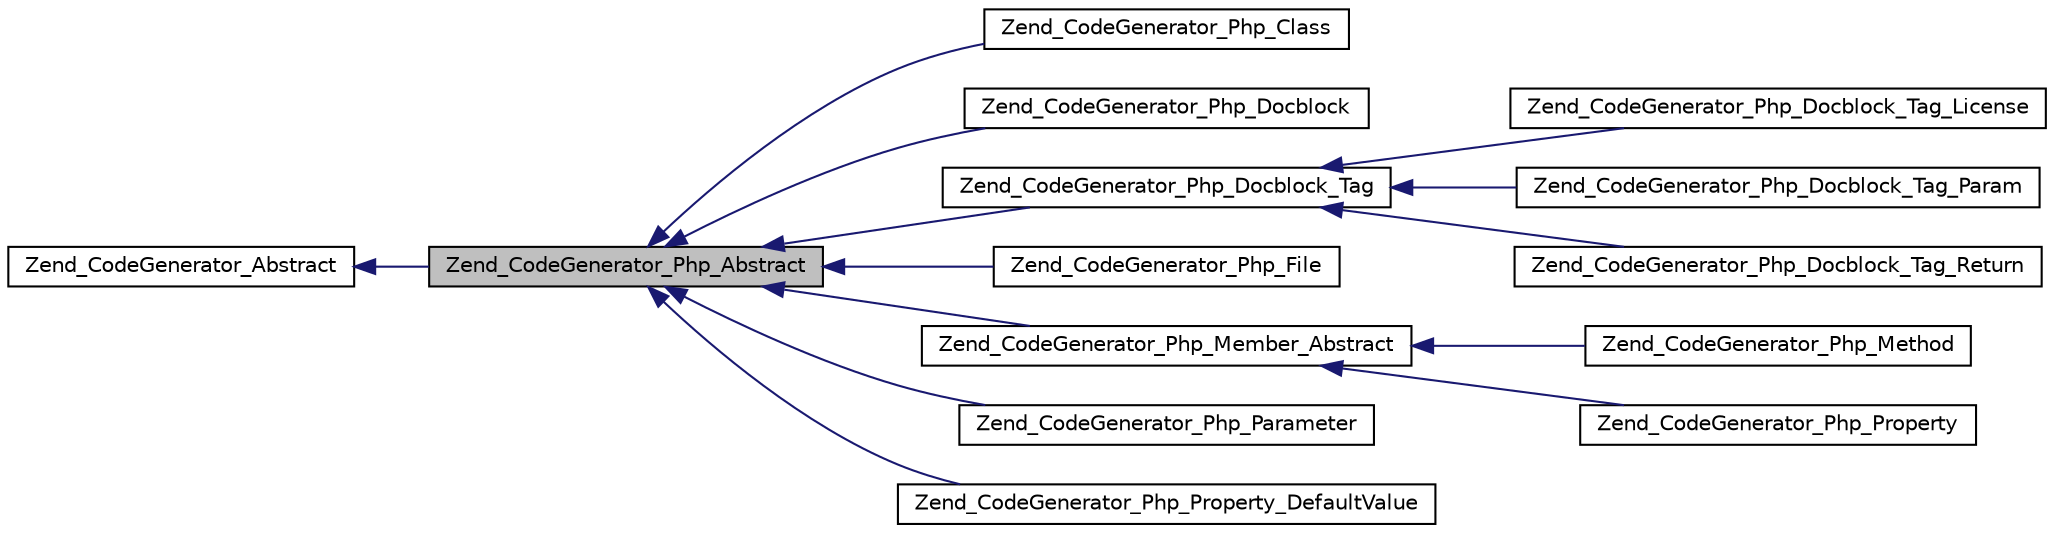 digraph G
{
  edge [fontname="Helvetica",fontsize="10",labelfontname="Helvetica",labelfontsize="10"];
  node [fontname="Helvetica",fontsize="10",shape=record];
  rankdir="LR";
  Node1 [label="Zend_CodeGenerator_Php_Abstract",height=0.2,width=0.4,color="black", fillcolor="grey75", style="filled" fontcolor="black"];
  Node2 -> Node1 [dir="back",color="midnightblue",fontsize="10",style="solid",fontname="Helvetica"];
  Node2 [label="Zend_CodeGenerator_Abstract",height=0.2,width=0.4,color="black", fillcolor="white", style="filled",URL="$class_zend___code_generator___abstract.html"];
  Node1 -> Node3 [dir="back",color="midnightblue",fontsize="10",style="solid",fontname="Helvetica"];
  Node3 [label="Zend_CodeGenerator_Php_Class",height=0.2,width=0.4,color="black", fillcolor="white", style="filled",URL="$class_zend___code_generator___php___class.html"];
  Node1 -> Node4 [dir="back",color="midnightblue",fontsize="10",style="solid",fontname="Helvetica"];
  Node4 [label="Zend_CodeGenerator_Php_Docblock",height=0.2,width=0.4,color="black", fillcolor="white", style="filled",URL="$class_zend___code_generator___php___docblock.html"];
  Node1 -> Node5 [dir="back",color="midnightblue",fontsize="10",style="solid",fontname="Helvetica"];
  Node5 [label="Zend_CodeGenerator_Php_Docblock_Tag",height=0.2,width=0.4,color="black", fillcolor="white", style="filled",URL="$class_zend___code_generator___php___docblock___tag.html"];
  Node5 -> Node6 [dir="back",color="midnightblue",fontsize="10",style="solid",fontname="Helvetica"];
  Node6 [label="Zend_CodeGenerator_Php_Docblock_Tag_License",height=0.2,width=0.4,color="black", fillcolor="white", style="filled",URL="$class_zend___code_generator___php___docblock___tag___license.html"];
  Node5 -> Node7 [dir="back",color="midnightblue",fontsize="10",style="solid",fontname="Helvetica"];
  Node7 [label="Zend_CodeGenerator_Php_Docblock_Tag_Param",height=0.2,width=0.4,color="black", fillcolor="white", style="filled",URL="$class_zend___code_generator___php___docblock___tag___param.html"];
  Node5 -> Node8 [dir="back",color="midnightblue",fontsize="10",style="solid",fontname="Helvetica"];
  Node8 [label="Zend_CodeGenerator_Php_Docblock_Tag_Return",height=0.2,width=0.4,color="black", fillcolor="white", style="filled",URL="$class_zend___code_generator___php___docblock___tag___return.html"];
  Node1 -> Node9 [dir="back",color="midnightblue",fontsize="10",style="solid",fontname="Helvetica"];
  Node9 [label="Zend_CodeGenerator_Php_File",height=0.2,width=0.4,color="black", fillcolor="white", style="filled",URL="$class_zend___code_generator___php___file.html"];
  Node1 -> Node10 [dir="back",color="midnightblue",fontsize="10",style="solid",fontname="Helvetica"];
  Node10 [label="Zend_CodeGenerator_Php_Member_Abstract",height=0.2,width=0.4,color="black", fillcolor="white", style="filled",URL="$class_zend___code_generator___php___member___abstract.html"];
  Node10 -> Node11 [dir="back",color="midnightblue",fontsize="10",style="solid",fontname="Helvetica"];
  Node11 [label="Zend_CodeGenerator_Php_Method",height=0.2,width=0.4,color="black", fillcolor="white", style="filled",URL="$class_zend___code_generator___php___method.html"];
  Node10 -> Node12 [dir="back",color="midnightblue",fontsize="10",style="solid",fontname="Helvetica"];
  Node12 [label="Zend_CodeGenerator_Php_Property",height=0.2,width=0.4,color="black", fillcolor="white", style="filled",URL="$class_zend___code_generator___php___property.html"];
  Node1 -> Node13 [dir="back",color="midnightblue",fontsize="10",style="solid",fontname="Helvetica"];
  Node13 [label="Zend_CodeGenerator_Php_Parameter",height=0.2,width=0.4,color="black", fillcolor="white", style="filled",URL="$class_zend___code_generator___php___parameter.html"];
  Node1 -> Node14 [dir="back",color="midnightblue",fontsize="10",style="solid",fontname="Helvetica"];
  Node14 [label="Zend_CodeGenerator_Php_Property_DefaultValue",height=0.2,width=0.4,color="black", fillcolor="white", style="filled",URL="$class_zend___code_generator___php___property___default_value.html"];
}
